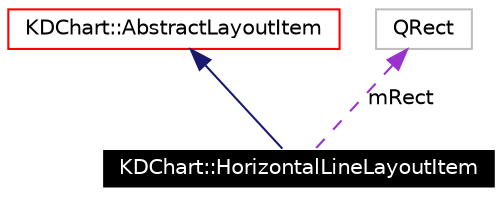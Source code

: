 digraph G
{
  edge [fontname="Helvetica",fontsize=10,labelfontname="Helvetica",labelfontsize=10];
  node [fontname="Helvetica",fontsize=10,shape=record];
  Node393 [label="KDChart::HorizontalLineLayoutItem",height=0.2,width=0.4,color="white", fillcolor="black", style="filled" fontcolor="white"];
  Node394 -> Node393 [dir=back,color="midnightblue",fontsize=10,style="solid",fontname="Helvetica"];
  Node394 [label="KDChart::AbstractLayoutItem",height=0.2,width=0.4,color="red",URL="$class_k_d_chart_1_1_abstract_layout_item.html"];
  Node398 -> Node393 [dir=back,color="darkorchid3",fontsize=10,style="dashed",label="mRect",fontname="Helvetica"];
  Node398 [label="QRect",height=0.2,width=0.4,color="grey75"];
}
